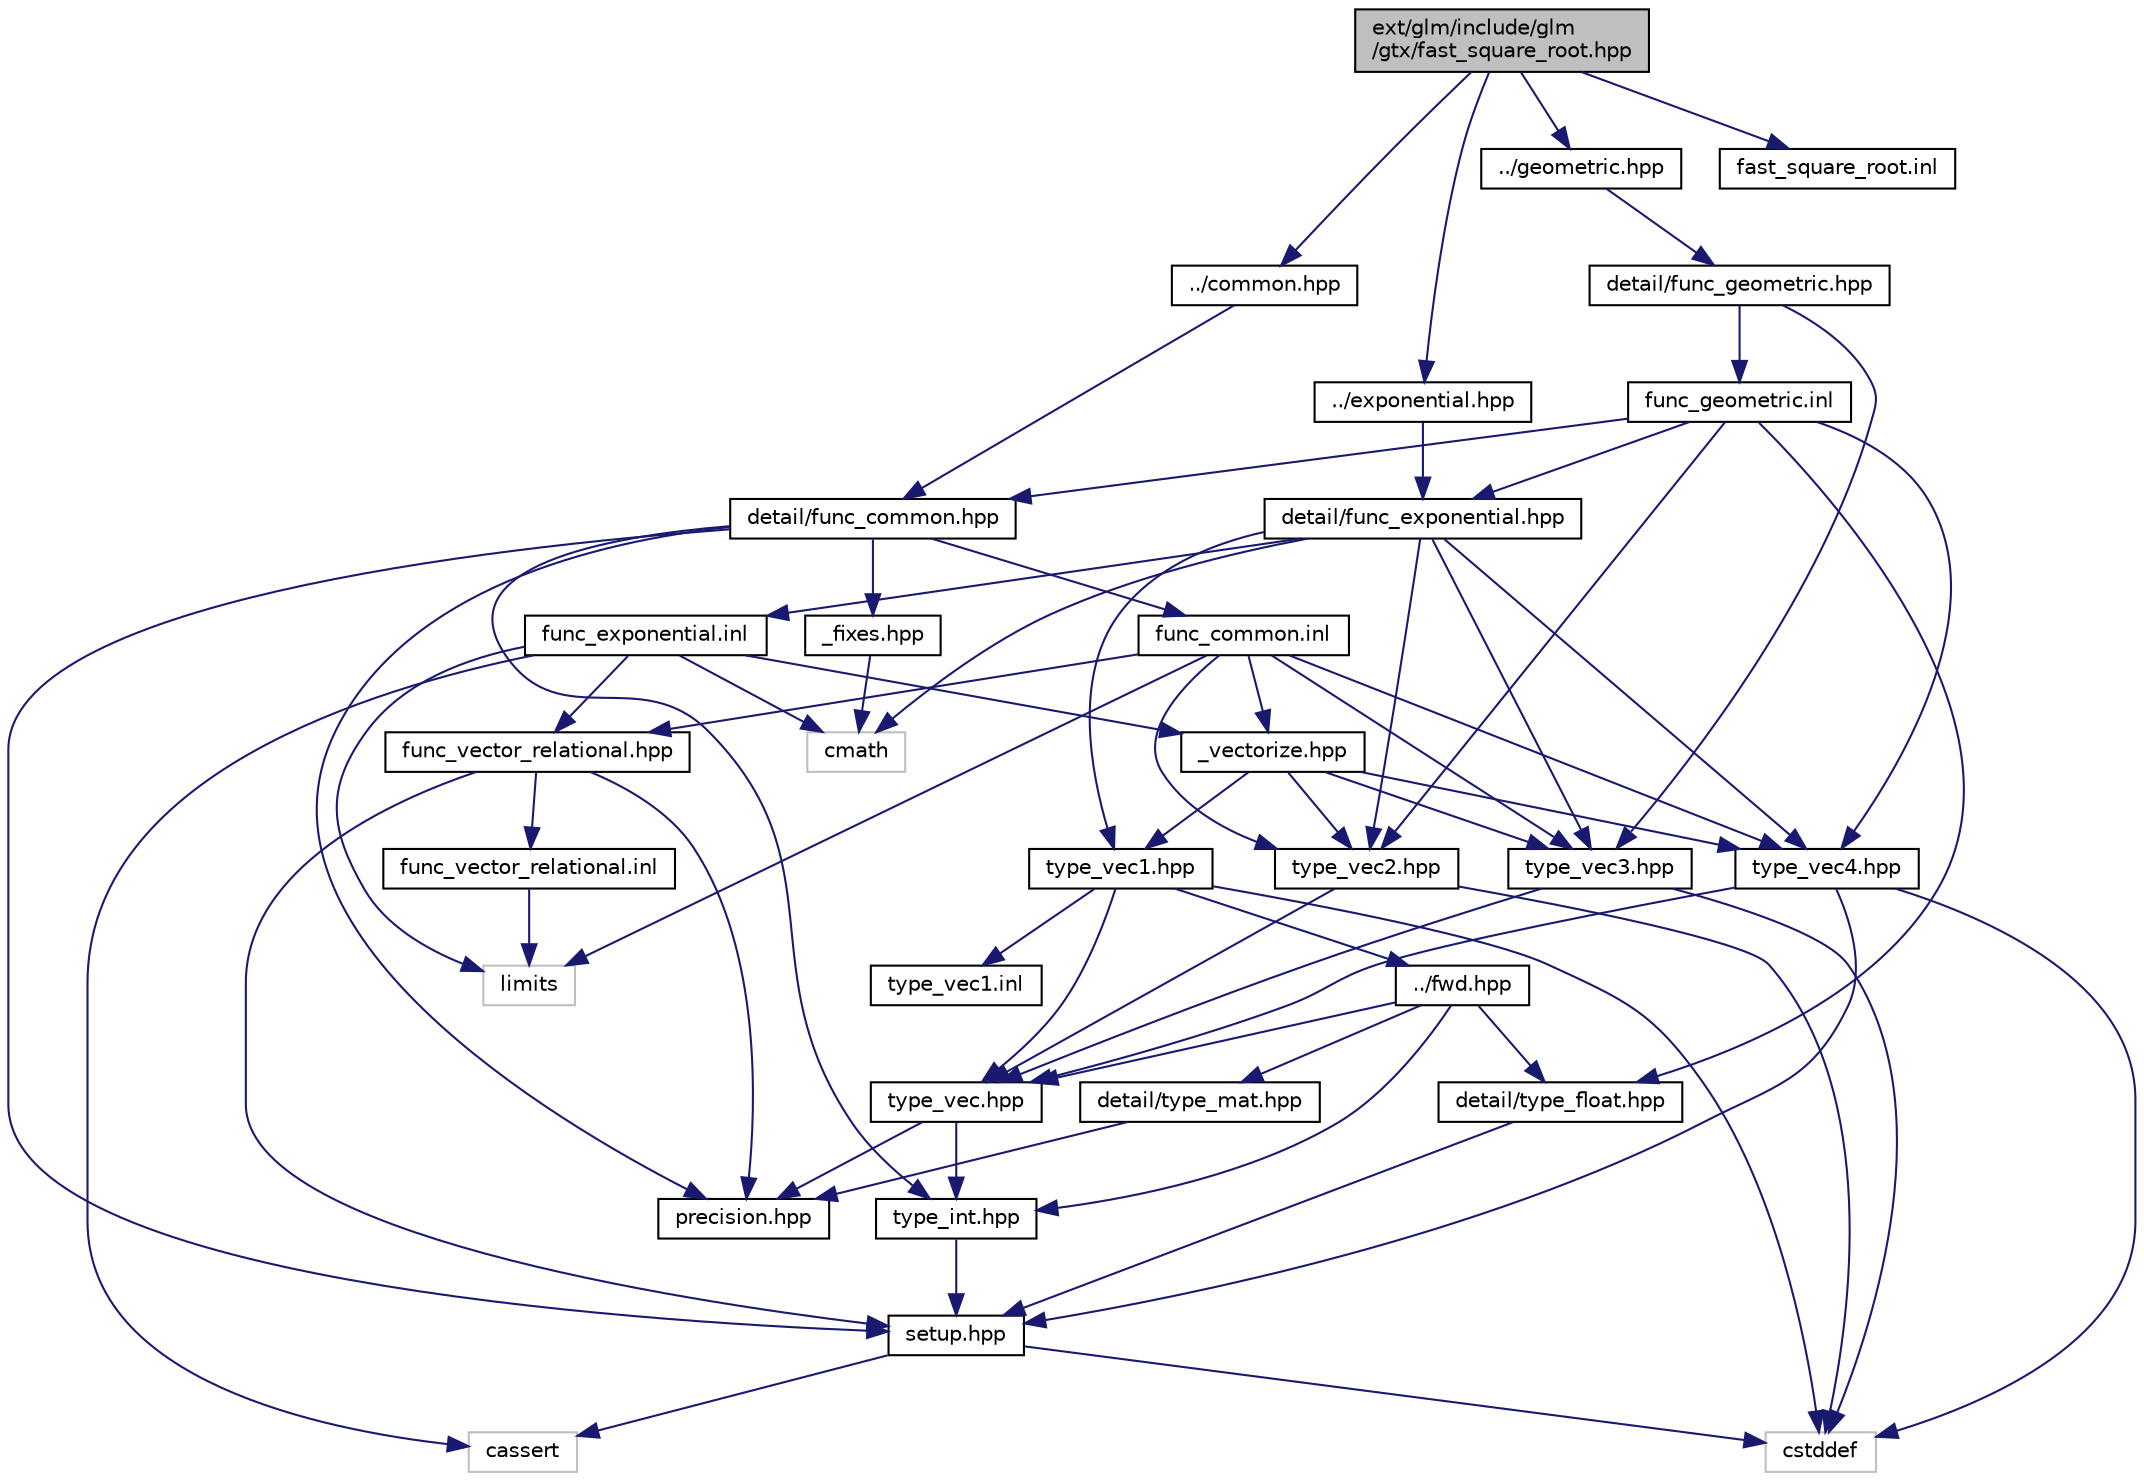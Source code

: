 digraph "ext/glm/include/glm/gtx/fast_square_root.hpp"
{
  edge [fontname="Helvetica",fontsize="10",labelfontname="Helvetica",labelfontsize="10"];
  node [fontname="Helvetica",fontsize="10",shape=record];
  Node1 [label="ext/glm/include/glm\l/gtx/fast_square_root.hpp",height=0.2,width=0.4,color="black", fillcolor="grey75", style="filled" fontcolor="black"];
  Node1 -> Node2 [color="midnightblue",fontsize="10",style="solid",fontname="Helvetica"];
  Node2 [label="../common.hpp",height=0.2,width=0.4,color="black", fillcolor="white", style="filled",URL="$common_8hpp.html"];
  Node2 -> Node3 [color="midnightblue",fontsize="10",style="solid",fontname="Helvetica"];
  Node3 [label="detail/func_common.hpp",height=0.2,width=0.4,color="black", fillcolor="white", style="filled",URL="$func__common_8hpp.html"];
  Node3 -> Node4 [color="midnightblue",fontsize="10",style="solid",fontname="Helvetica"];
  Node4 [label="setup.hpp",height=0.2,width=0.4,color="black", fillcolor="white", style="filled",URL="$setup_8hpp.html"];
  Node4 -> Node5 [color="midnightblue",fontsize="10",style="solid",fontname="Helvetica"];
  Node5 [label="cassert",height=0.2,width=0.4,color="grey75", fillcolor="white", style="filled"];
  Node4 -> Node6 [color="midnightblue",fontsize="10",style="solid",fontname="Helvetica"];
  Node6 [label="cstddef",height=0.2,width=0.4,color="grey75", fillcolor="white", style="filled"];
  Node3 -> Node7 [color="midnightblue",fontsize="10",style="solid",fontname="Helvetica"];
  Node7 [label="precision.hpp",height=0.2,width=0.4,color="black", fillcolor="white", style="filled",URL="$precision_8hpp.html"];
  Node3 -> Node8 [color="midnightblue",fontsize="10",style="solid",fontname="Helvetica"];
  Node8 [label="type_int.hpp",height=0.2,width=0.4,color="black", fillcolor="white", style="filled",URL="$type__int_8hpp.html"];
  Node8 -> Node4 [color="midnightblue",fontsize="10",style="solid",fontname="Helvetica"];
  Node3 -> Node9 [color="midnightblue",fontsize="10",style="solid",fontname="Helvetica"];
  Node9 [label="_fixes.hpp",height=0.2,width=0.4,color="black", fillcolor="white", style="filled",URL="$__fixes_8hpp.html"];
  Node9 -> Node10 [color="midnightblue",fontsize="10",style="solid",fontname="Helvetica"];
  Node10 [label="cmath",height=0.2,width=0.4,color="grey75", fillcolor="white", style="filled"];
  Node3 -> Node11 [color="midnightblue",fontsize="10",style="solid",fontname="Helvetica"];
  Node11 [label="func_common.inl",height=0.2,width=0.4,color="black", fillcolor="white", style="filled",URL="$func__common_8inl.html"];
  Node11 -> Node12 [color="midnightblue",fontsize="10",style="solid",fontname="Helvetica"];
  Node12 [label="func_vector_relational.hpp",height=0.2,width=0.4,color="black", fillcolor="white", style="filled",URL="$func__vector__relational_8hpp.html"];
  Node12 -> Node7 [color="midnightblue",fontsize="10",style="solid",fontname="Helvetica"];
  Node12 -> Node4 [color="midnightblue",fontsize="10",style="solid",fontname="Helvetica"];
  Node12 -> Node13 [color="midnightblue",fontsize="10",style="solid",fontname="Helvetica"];
  Node13 [label="func_vector_relational.inl",height=0.2,width=0.4,color="black", fillcolor="white", style="filled",URL="$func__vector__relational_8inl.html"];
  Node13 -> Node14 [color="midnightblue",fontsize="10",style="solid",fontname="Helvetica"];
  Node14 [label="limits",height=0.2,width=0.4,color="grey75", fillcolor="white", style="filled"];
  Node11 -> Node15 [color="midnightblue",fontsize="10",style="solid",fontname="Helvetica"];
  Node15 [label="type_vec2.hpp",height=0.2,width=0.4,color="black", fillcolor="white", style="filled",URL="$type__vec2_8hpp.html"];
  Node15 -> Node16 [color="midnightblue",fontsize="10",style="solid",fontname="Helvetica"];
  Node16 [label="type_vec.hpp",height=0.2,width=0.4,color="black", fillcolor="white", style="filled",URL="$type__vec_8hpp.html"];
  Node16 -> Node7 [color="midnightblue",fontsize="10",style="solid",fontname="Helvetica"];
  Node16 -> Node8 [color="midnightblue",fontsize="10",style="solid",fontname="Helvetica"];
  Node15 -> Node6 [color="midnightblue",fontsize="10",style="solid",fontname="Helvetica"];
  Node11 -> Node17 [color="midnightblue",fontsize="10",style="solid",fontname="Helvetica"];
  Node17 [label="type_vec3.hpp",height=0.2,width=0.4,color="black", fillcolor="white", style="filled",URL="$type__vec3_8hpp.html"];
  Node17 -> Node16 [color="midnightblue",fontsize="10",style="solid",fontname="Helvetica"];
  Node17 -> Node6 [color="midnightblue",fontsize="10",style="solid",fontname="Helvetica"];
  Node11 -> Node18 [color="midnightblue",fontsize="10",style="solid",fontname="Helvetica"];
  Node18 [label="type_vec4.hpp",height=0.2,width=0.4,color="black", fillcolor="white", style="filled",URL="$type__vec4_8hpp.html"];
  Node18 -> Node4 [color="midnightblue",fontsize="10",style="solid",fontname="Helvetica"];
  Node18 -> Node16 [color="midnightblue",fontsize="10",style="solid",fontname="Helvetica"];
  Node18 -> Node6 [color="midnightblue",fontsize="10",style="solid",fontname="Helvetica"];
  Node11 -> Node19 [color="midnightblue",fontsize="10",style="solid",fontname="Helvetica"];
  Node19 [label="_vectorize.hpp",height=0.2,width=0.4,color="black", fillcolor="white", style="filled",URL="$__vectorize_8hpp.html"];
  Node19 -> Node20 [color="midnightblue",fontsize="10",style="solid",fontname="Helvetica"];
  Node20 [label="type_vec1.hpp",height=0.2,width=0.4,color="black", fillcolor="white", style="filled",URL="$type__vec1_8hpp.html"];
  Node20 -> Node21 [color="midnightblue",fontsize="10",style="solid",fontname="Helvetica"];
  Node21 [label="../fwd.hpp",height=0.2,width=0.4,color="black", fillcolor="white", style="filled",URL="$fwd_8hpp.html"];
  Node21 -> Node8 [color="midnightblue",fontsize="10",style="solid",fontname="Helvetica"];
  Node21 -> Node22 [color="midnightblue",fontsize="10",style="solid",fontname="Helvetica"];
  Node22 [label="detail/type_float.hpp",height=0.2,width=0.4,color="black", fillcolor="white", style="filled",URL="$type__float_8hpp.html"];
  Node22 -> Node4 [color="midnightblue",fontsize="10",style="solid",fontname="Helvetica"];
  Node21 -> Node16 [color="midnightblue",fontsize="10",style="solid",fontname="Helvetica"];
  Node21 -> Node23 [color="midnightblue",fontsize="10",style="solid",fontname="Helvetica"];
  Node23 [label="detail/type_mat.hpp",height=0.2,width=0.4,color="black", fillcolor="white", style="filled",URL="$type__mat_8hpp.html"];
  Node23 -> Node7 [color="midnightblue",fontsize="10",style="solid",fontname="Helvetica"];
  Node20 -> Node16 [color="midnightblue",fontsize="10",style="solid",fontname="Helvetica"];
  Node20 -> Node6 [color="midnightblue",fontsize="10",style="solid",fontname="Helvetica"];
  Node20 -> Node24 [color="midnightblue",fontsize="10",style="solid",fontname="Helvetica"];
  Node24 [label="type_vec1.inl",height=0.2,width=0.4,color="black", fillcolor="white", style="filled",URL="$type__vec1_8inl.html"];
  Node19 -> Node15 [color="midnightblue",fontsize="10",style="solid",fontname="Helvetica"];
  Node19 -> Node17 [color="midnightblue",fontsize="10",style="solid",fontname="Helvetica"];
  Node19 -> Node18 [color="midnightblue",fontsize="10",style="solid",fontname="Helvetica"];
  Node11 -> Node14 [color="midnightblue",fontsize="10",style="solid",fontname="Helvetica"];
  Node1 -> Node25 [color="midnightblue",fontsize="10",style="solid",fontname="Helvetica"];
  Node25 [label="../exponential.hpp",height=0.2,width=0.4,color="black", fillcolor="white", style="filled",URL="$exponential_8hpp.html"];
  Node25 -> Node26 [color="midnightblue",fontsize="10",style="solid",fontname="Helvetica"];
  Node26 [label="detail/func_exponential.hpp",height=0.2,width=0.4,color="black", fillcolor="white", style="filled",URL="$func__exponential_8hpp.html"];
  Node26 -> Node20 [color="midnightblue",fontsize="10",style="solid",fontname="Helvetica"];
  Node26 -> Node15 [color="midnightblue",fontsize="10",style="solid",fontname="Helvetica"];
  Node26 -> Node17 [color="midnightblue",fontsize="10",style="solid",fontname="Helvetica"];
  Node26 -> Node18 [color="midnightblue",fontsize="10",style="solid",fontname="Helvetica"];
  Node26 -> Node10 [color="midnightblue",fontsize="10",style="solid",fontname="Helvetica"];
  Node26 -> Node27 [color="midnightblue",fontsize="10",style="solid",fontname="Helvetica"];
  Node27 [label="func_exponential.inl",height=0.2,width=0.4,color="black", fillcolor="white", style="filled",URL="$func__exponential_8inl.html"];
  Node27 -> Node12 [color="midnightblue",fontsize="10",style="solid",fontname="Helvetica"];
  Node27 -> Node19 [color="midnightblue",fontsize="10",style="solid",fontname="Helvetica"];
  Node27 -> Node14 [color="midnightblue",fontsize="10",style="solid",fontname="Helvetica"];
  Node27 -> Node10 [color="midnightblue",fontsize="10",style="solid",fontname="Helvetica"];
  Node27 -> Node5 [color="midnightblue",fontsize="10",style="solid",fontname="Helvetica"];
  Node1 -> Node28 [color="midnightblue",fontsize="10",style="solid",fontname="Helvetica"];
  Node28 [label="../geometric.hpp",height=0.2,width=0.4,color="black", fillcolor="white", style="filled",URL="$geometric_8hpp.html"];
  Node28 -> Node29 [color="midnightblue",fontsize="10",style="solid",fontname="Helvetica"];
  Node29 [label="detail/func_geometric.hpp",height=0.2,width=0.4,color="black", fillcolor="white", style="filled",URL="$func__geometric_8hpp.html"];
  Node29 -> Node17 [color="midnightblue",fontsize="10",style="solid",fontname="Helvetica"];
  Node29 -> Node30 [color="midnightblue",fontsize="10",style="solid",fontname="Helvetica"];
  Node30 [label="func_geometric.inl",height=0.2,width=0.4,color="black", fillcolor="white", style="filled",URL="$func__geometric_8inl.html"];
  Node30 -> Node26 [color="midnightblue",fontsize="10",style="solid",fontname="Helvetica"];
  Node30 -> Node3 [color="midnightblue",fontsize="10",style="solid",fontname="Helvetica"];
  Node30 -> Node15 [color="midnightblue",fontsize="10",style="solid",fontname="Helvetica"];
  Node30 -> Node18 [color="midnightblue",fontsize="10",style="solid",fontname="Helvetica"];
  Node30 -> Node22 [color="midnightblue",fontsize="10",style="solid",fontname="Helvetica"];
  Node1 -> Node31 [color="midnightblue",fontsize="10",style="solid",fontname="Helvetica"];
  Node31 [label="fast_square_root.inl",height=0.2,width=0.4,color="black", fillcolor="white", style="filled",URL="$fast__square__root_8inl.html"];
}
